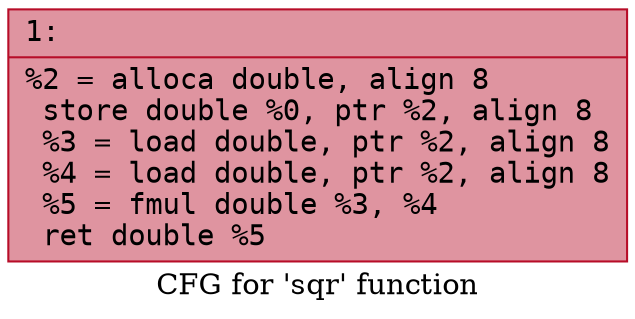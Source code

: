 digraph "CFG for 'sqr' function" {
	label="CFG for 'sqr' function";

	Node0x600001811ef0 [shape=record,color="#b70d28ff", style=filled, fillcolor="#b70d2870" fontname="Courier",label="{1:\l|  %2 = alloca double, align 8\l  store double %0, ptr %2, align 8\l  %3 = load double, ptr %2, align 8\l  %4 = load double, ptr %2, align 8\l  %5 = fmul double %3, %4\l  ret double %5\l}"];
}
